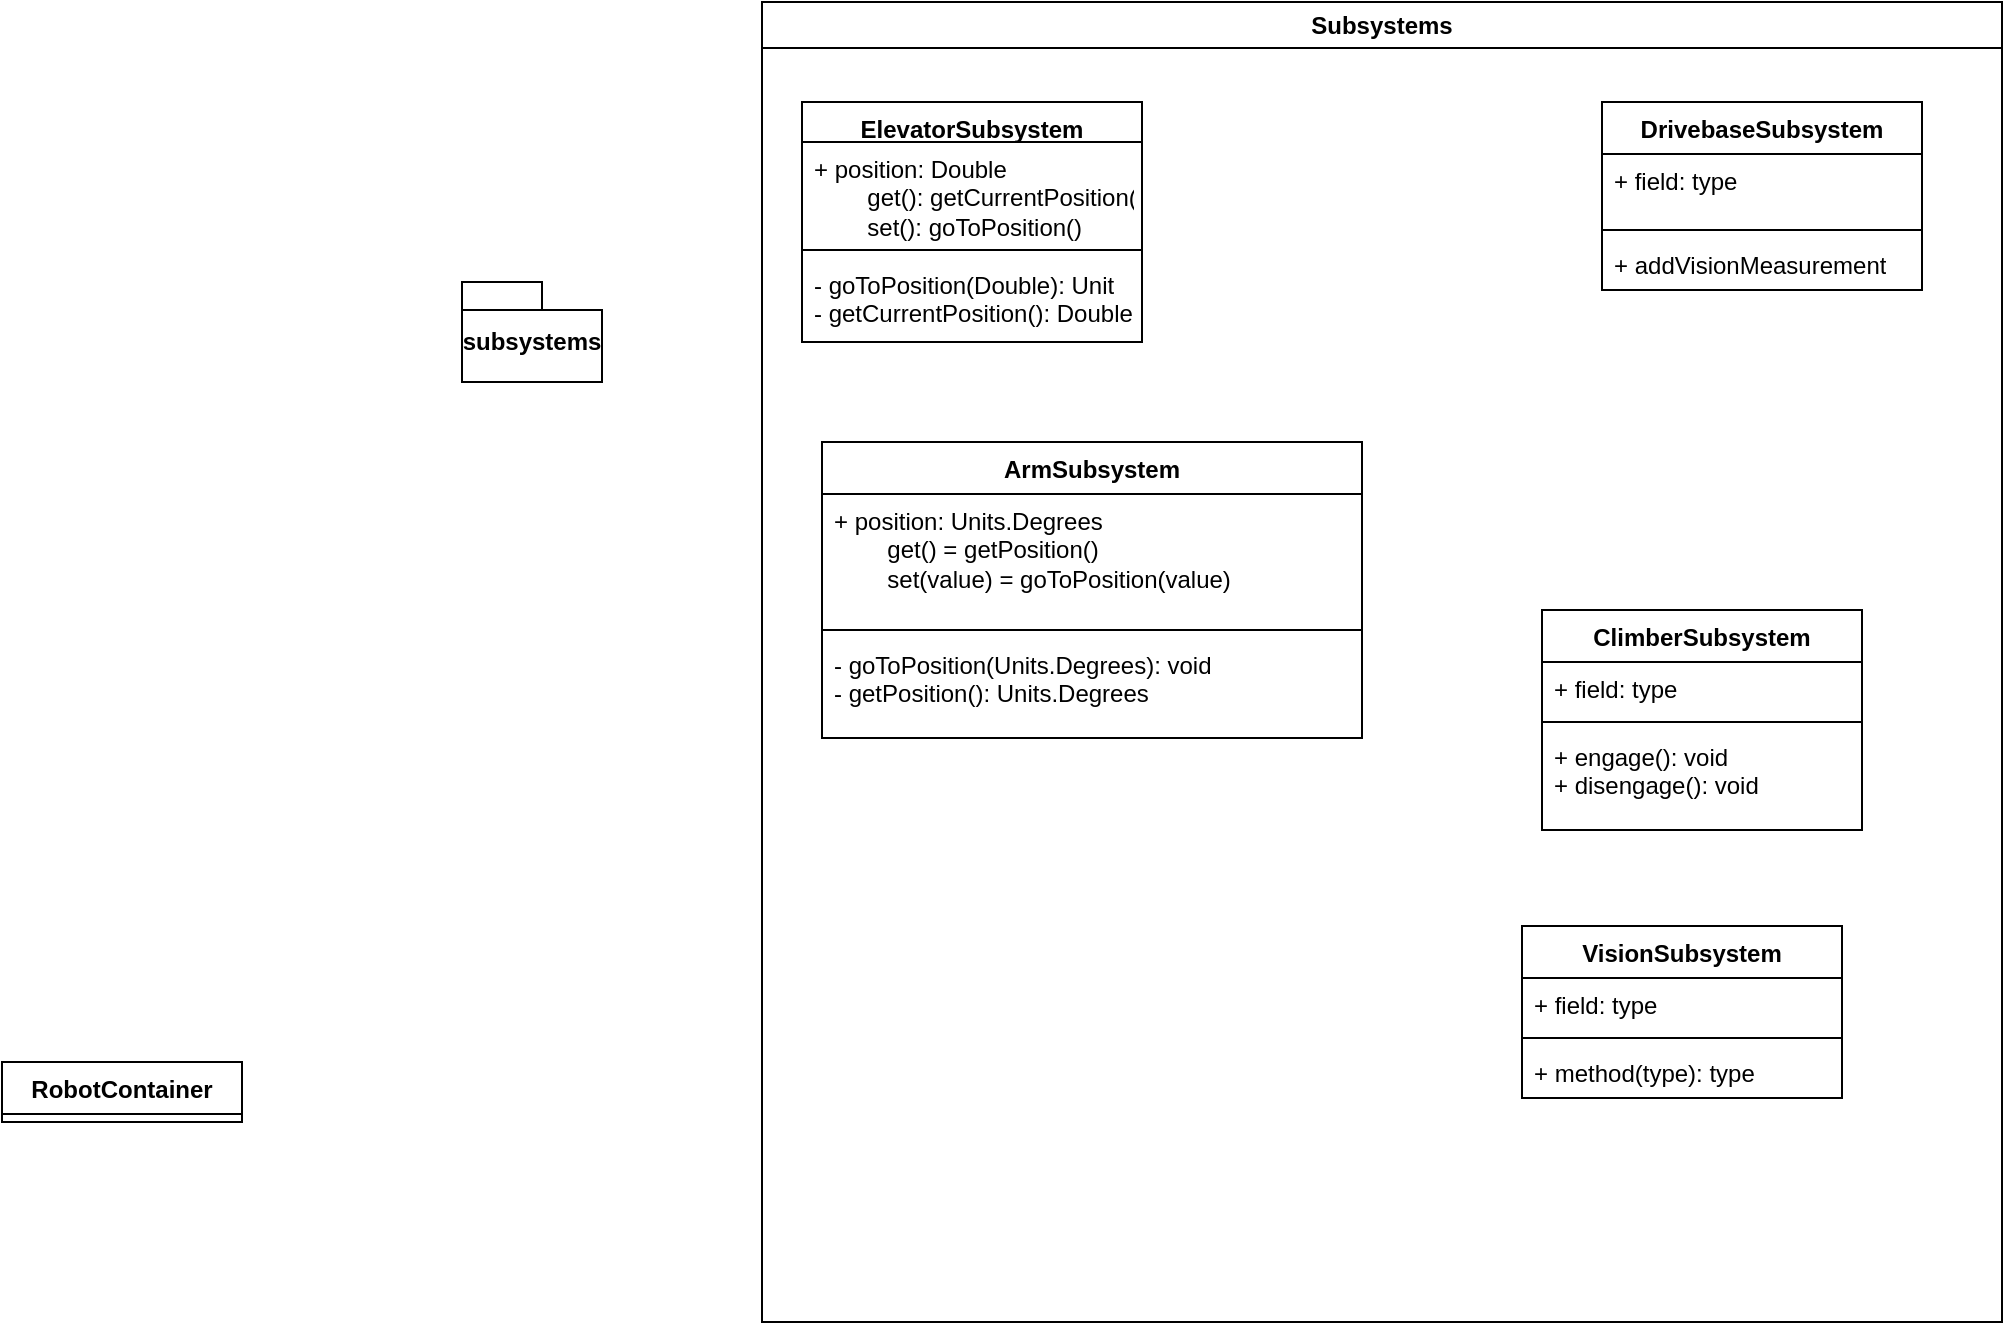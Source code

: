 <mxfile version="26.0.5">
  <diagram id="C5RBs43oDa-KdzZeNtuy" name="Page-1">
    <mxGraphModel dx="1362" dy="858" grid="1" gridSize="10" guides="1" tooltips="1" connect="1" arrows="1" fold="1" page="1" pageScale="1" pageWidth="827" pageHeight="1169" math="0" shadow="0">
      <root>
        <mxCell id="WIyWlLk6GJQsqaUBKTNV-0" />
        <mxCell id="WIyWlLk6GJQsqaUBKTNV-1" parent="WIyWlLk6GJQsqaUBKTNV-0" />
        <mxCell id="fgNusIh10R2qpGMmoOiT-0" value="&lt;div&gt;RobotContainer&lt;/div&gt;" style="swimlane;fontStyle=1;align=center;verticalAlign=top;childLayout=stackLayout;horizontal=1;startSize=26;horizontalStack=0;resizeParent=1;resizeParentMax=0;resizeLast=0;collapsible=1;marginBottom=0;whiteSpace=wrap;html=1;" vertex="1" collapsed="1" parent="WIyWlLk6GJQsqaUBKTNV-1">
          <mxGeometry x="10" y="610" width="120" height="30" as="geometry">
            <mxRectangle x="460" y="400" width="160" height="86" as="alternateBounds" />
          </mxGeometry>
        </mxCell>
        <mxCell id="fgNusIh10R2qpGMmoOiT-1" value="+ field: type" style="text;strokeColor=none;fillColor=none;align=left;verticalAlign=top;spacingLeft=4;spacingRight=4;overflow=hidden;rotatable=0;points=[[0,0.5],[1,0.5]];portConstraint=eastwest;whiteSpace=wrap;html=1;" vertex="1" parent="fgNusIh10R2qpGMmoOiT-0">
          <mxGeometry y="26" width="160" height="26" as="geometry" />
        </mxCell>
        <mxCell id="fgNusIh10R2qpGMmoOiT-2" value="" style="line;strokeWidth=1;fillColor=none;align=left;verticalAlign=middle;spacingTop=-1;spacingLeft=3;spacingRight=3;rotatable=0;labelPosition=right;points=[];portConstraint=eastwest;strokeColor=inherit;" vertex="1" parent="fgNusIh10R2qpGMmoOiT-0">
          <mxGeometry y="52" width="160" height="8" as="geometry" />
        </mxCell>
        <mxCell id="fgNusIh10R2qpGMmoOiT-3" value="+ method(type): type" style="text;strokeColor=none;fillColor=none;align=left;verticalAlign=top;spacingLeft=4;spacingRight=4;overflow=hidden;rotatable=0;points=[[0,0.5],[1,0.5]];portConstraint=eastwest;whiteSpace=wrap;html=1;" vertex="1" parent="fgNusIh10R2qpGMmoOiT-0">
          <mxGeometry y="60" width="160" height="26" as="geometry" />
        </mxCell>
        <mxCell id="fgNusIh10R2qpGMmoOiT-8" value="subsystems" style="shape=folder;fontStyle=1;spacingTop=10;tabWidth=40;tabHeight=14;tabPosition=left;html=1;whiteSpace=wrap;" vertex="1" parent="WIyWlLk6GJQsqaUBKTNV-1">
          <mxGeometry x="240" y="220" width="70" height="50" as="geometry" />
        </mxCell>
        <mxCell id="fgNusIh10R2qpGMmoOiT-29" value="Subsystems" style="swimlane;whiteSpace=wrap;html=1;" vertex="1" parent="WIyWlLk6GJQsqaUBKTNV-1">
          <mxGeometry x="390" y="80" width="620" height="660" as="geometry" />
        </mxCell>
        <mxCell id="fgNusIh10R2qpGMmoOiT-9" value="ElevatorSubsystem" style="swimlane;fontStyle=1;align=center;verticalAlign=top;childLayout=stackLayout;horizontal=1;startSize=20;horizontalStack=0;resizeParent=1;resizeParentMax=0;resizeLast=0;collapsible=1;marginBottom=0;whiteSpace=wrap;html=1;" vertex="1" parent="fgNusIh10R2qpGMmoOiT-29">
          <mxGeometry x="20" y="50" width="170" height="120" as="geometry">
            <mxRectangle x="20" y="50" width="140" height="30" as="alternateBounds" />
          </mxGeometry>
        </mxCell>
        <mxCell id="fgNusIh10R2qpGMmoOiT-10" value="&lt;div&gt;+ position: Double&lt;/div&gt;&lt;div&gt;&lt;span style=&quot;white-space: pre;&quot;&gt;&#x9;get(): getCurrentPosition()&lt;/span&gt;&lt;/div&gt;&lt;div&gt;&lt;span style=&quot;white-space: pre;&quot;&gt;&lt;span style=&quot;white-space: pre;&quot;&gt;&#x9;&lt;/span&gt;set(): goToPosition()&lt;br&gt;&lt;/span&gt;&lt;/div&gt;" style="text;strokeColor=none;fillColor=none;align=left;verticalAlign=top;spacingLeft=4;spacingRight=4;overflow=hidden;rotatable=0;points=[[0,0.5],[1,0.5]];portConstraint=eastwest;whiteSpace=wrap;html=1;" vertex="1" parent="fgNusIh10R2qpGMmoOiT-9">
          <mxGeometry y="20" width="170" height="50" as="geometry" />
        </mxCell>
        <mxCell id="fgNusIh10R2qpGMmoOiT-11" value="" style="line;strokeWidth=1;fillColor=none;align=left;verticalAlign=middle;spacingTop=-1;spacingLeft=3;spacingRight=3;rotatable=0;labelPosition=right;points=[];portConstraint=eastwest;strokeColor=inherit;" vertex="1" parent="fgNusIh10R2qpGMmoOiT-9">
          <mxGeometry y="70" width="170" height="8" as="geometry" />
        </mxCell>
        <mxCell id="fgNusIh10R2qpGMmoOiT-12" value="&lt;div&gt;- goToPosition(Double): Unit&lt;/div&gt;&lt;div&gt;- getCurrentPosition(): Double&lt;br&gt;&lt;/div&gt;" style="text;strokeColor=none;fillColor=none;align=left;verticalAlign=top;spacingLeft=4;spacingRight=4;overflow=hidden;rotatable=0;points=[[0,0.5],[1,0.5]];portConstraint=eastwest;whiteSpace=wrap;html=1;" vertex="1" parent="fgNusIh10R2qpGMmoOiT-9">
          <mxGeometry y="78" width="170" height="42" as="geometry" />
        </mxCell>
        <mxCell id="fgNusIh10R2qpGMmoOiT-13" value="DrivebaseSubsystem" style="swimlane;fontStyle=1;align=center;verticalAlign=top;childLayout=stackLayout;horizontal=1;startSize=26;horizontalStack=0;resizeParent=1;resizeParentMax=0;resizeLast=0;collapsible=1;marginBottom=0;whiteSpace=wrap;html=1;" vertex="1" parent="fgNusIh10R2qpGMmoOiT-29">
          <mxGeometry x="420" y="50" width="160" height="94" as="geometry" />
        </mxCell>
        <mxCell id="fgNusIh10R2qpGMmoOiT-14" value="+ field: type" style="text;strokeColor=none;fillColor=none;align=left;verticalAlign=top;spacingLeft=4;spacingRight=4;overflow=hidden;rotatable=0;points=[[0,0.5],[1,0.5]];portConstraint=eastwest;whiteSpace=wrap;html=1;" vertex="1" parent="fgNusIh10R2qpGMmoOiT-13">
          <mxGeometry y="26" width="160" height="34" as="geometry" />
        </mxCell>
        <mxCell id="fgNusIh10R2qpGMmoOiT-15" value="" style="line;strokeWidth=1;fillColor=none;align=left;verticalAlign=middle;spacingTop=-1;spacingLeft=3;spacingRight=3;rotatable=0;labelPosition=right;points=[];portConstraint=eastwest;strokeColor=inherit;" vertex="1" parent="fgNusIh10R2qpGMmoOiT-13">
          <mxGeometry y="60" width="160" height="8" as="geometry" />
        </mxCell>
        <mxCell id="fgNusIh10R2qpGMmoOiT-16" value="+ addVisionMeasurement" style="text;strokeColor=none;fillColor=none;align=left;verticalAlign=top;spacingLeft=4;spacingRight=4;overflow=hidden;rotatable=0;points=[[0,0.5],[1,0.5]];portConstraint=eastwest;whiteSpace=wrap;html=1;" vertex="1" parent="fgNusIh10R2qpGMmoOiT-13">
          <mxGeometry y="68" width="160" height="26" as="geometry" />
        </mxCell>
        <mxCell id="fgNusIh10R2qpGMmoOiT-17" value="ClimberSubsystem" style="swimlane;fontStyle=1;align=center;verticalAlign=top;childLayout=stackLayout;horizontal=1;startSize=26;horizontalStack=0;resizeParent=1;resizeParentMax=0;resizeLast=0;collapsible=1;marginBottom=0;whiteSpace=wrap;html=1;" vertex="1" parent="fgNusIh10R2qpGMmoOiT-29">
          <mxGeometry x="390" y="304" width="160" height="110" as="geometry">
            <mxRectangle x="270" y="390" width="140" height="30" as="alternateBounds" />
          </mxGeometry>
        </mxCell>
        <mxCell id="fgNusIh10R2qpGMmoOiT-18" value="+ field: type" style="text;strokeColor=none;fillColor=none;align=left;verticalAlign=top;spacingLeft=4;spacingRight=4;overflow=hidden;rotatable=0;points=[[0,0.5],[1,0.5]];portConstraint=eastwest;whiteSpace=wrap;html=1;" vertex="1" parent="fgNusIh10R2qpGMmoOiT-17">
          <mxGeometry y="26" width="160" height="26" as="geometry" />
        </mxCell>
        <mxCell id="fgNusIh10R2qpGMmoOiT-19" value="" style="line;strokeWidth=1;fillColor=none;align=left;verticalAlign=middle;spacingTop=-1;spacingLeft=3;spacingRight=3;rotatable=0;labelPosition=right;points=[];portConstraint=eastwest;strokeColor=inherit;" vertex="1" parent="fgNusIh10R2qpGMmoOiT-17">
          <mxGeometry y="52" width="160" height="8" as="geometry" />
        </mxCell>
        <mxCell id="fgNusIh10R2qpGMmoOiT-20" value="&lt;div&gt;+ engage(): void&lt;/div&gt;&lt;div&gt;+ disengage(): void&lt;br&gt;&lt;/div&gt;" style="text;strokeColor=none;fillColor=none;align=left;verticalAlign=top;spacingLeft=4;spacingRight=4;overflow=hidden;rotatable=0;points=[[0,0.5],[1,0.5]];portConstraint=eastwest;whiteSpace=wrap;html=1;" vertex="1" parent="fgNusIh10R2qpGMmoOiT-17">
          <mxGeometry y="60" width="160" height="50" as="geometry" />
        </mxCell>
        <mxCell id="fgNusIh10R2qpGMmoOiT-21" value="ArmSubsystem" style="swimlane;fontStyle=1;align=center;verticalAlign=top;childLayout=stackLayout;horizontal=1;startSize=26;horizontalStack=0;resizeParent=1;resizeParentMax=0;resizeLast=0;collapsible=1;marginBottom=0;whiteSpace=wrap;html=1;" vertex="1" parent="fgNusIh10R2qpGMmoOiT-29">
          <mxGeometry x="30" y="220" width="270" height="148" as="geometry" />
        </mxCell>
        <mxCell id="fgNusIh10R2qpGMmoOiT-22" value="&lt;div&gt;+ position: Units.Degrees&lt;/div&gt;&lt;div&gt;&lt;span style=&quot;white-space: pre;&quot;&gt;&#x9;&lt;/span&gt;get() = getPosition()&lt;/div&gt;&lt;div&gt;&lt;span style=&quot;white-space: pre;&quot;&gt;&#x9;&lt;/span&gt;set(value) = goToPosition(value)&lt;br&gt;&lt;/div&gt;" style="text;strokeColor=none;fillColor=none;align=left;verticalAlign=top;spacingLeft=4;spacingRight=4;overflow=hidden;rotatable=0;points=[[0,0.5],[1,0.5]];portConstraint=eastwest;whiteSpace=wrap;html=1;" vertex="1" parent="fgNusIh10R2qpGMmoOiT-21">
          <mxGeometry y="26" width="270" height="64" as="geometry" />
        </mxCell>
        <mxCell id="fgNusIh10R2qpGMmoOiT-23" value="" style="line;strokeWidth=1;fillColor=none;align=left;verticalAlign=middle;spacingTop=-1;spacingLeft=3;spacingRight=3;rotatable=0;labelPosition=right;points=[];portConstraint=eastwest;strokeColor=inherit;" vertex="1" parent="fgNusIh10R2qpGMmoOiT-21">
          <mxGeometry y="90" width="270" height="8" as="geometry" />
        </mxCell>
        <mxCell id="fgNusIh10R2qpGMmoOiT-24" value="&lt;div&gt;- goToPosition(Units.Degrees): void&lt;br&gt;&lt;/div&gt;- getPosition(): Units.Degrees" style="text;strokeColor=none;fillColor=none;align=left;verticalAlign=top;spacingLeft=4;spacingRight=4;overflow=hidden;rotatable=0;points=[[0,0.5],[1,0.5]];portConstraint=eastwest;whiteSpace=wrap;html=1;" vertex="1" parent="fgNusIh10R2qpGMmoOiT-21">
          <mxGeometry y="98" width="270" height="50" as="geometry" />
        </mxCell>
        <mxCell id="fgNusIh10R2qpGMmoOiT-25" value="VisionSubsystem" style="swimlane;fontStyle=1;align=center;verticalAlign=top;childLayout=stackLayout;horizontal=1;startSize=26;horizontalStack=0;resizeParent=1;resizeParentMax=0;resizeLast=0;collapsible=1;marginBottom=0;whiteSpace=wrap;html=1;" vertex="1" parent="fgNusIh10R2qpGMmoOiT-29">
          <mxGeometry x="380" y="462" width="160" height="86" as="geometry" />
        </mxCell>
        <mxCell id="fgNusIh10R2qpGMmoOiT-26" value="+ field: type" style="text;strokeColor=none;fillColor=none;align=left;verticalAlign=top;spacingLeft=4;spacingRight=4;overflow=hidden;rotatable=0;points=[[0,0.5],[1,0.5]];portConstraint=eastwest;whiteSpace=wrap;html=1;" vertex="1" parent="fgNusIh10R2qpGMmoOiT-25">
          <mxGeometry y="26" width="160" height="26" as="geometry" />
        </mxCell>
        <mxCell id="fgNusIh10R2qpGMmoOiT-27" value="" style="line;strokeWidth=1;fillColor=none;align=left;verticalAlign=middle;spacingTop=-1;spacingLeft=3;spacingRight=3;rotatable=0;labelPosition=right;points=[];portConstraint=eastwest;strokeColor=inherit;" vertex="1" parent="fgNusIh10R2qpGMmoOiT-25">
          <mxGeometry y="52" width="160" height="8" as="geometry" />
        </mxCell>
        <mxCell id="fgNusIh10R2qpGMmoOiT-28" value="+ method(type): type" style="text;strokeColor=none;fillColor=none;align=left;verticalAlign=top;spacingLeft=4;spacingRight=4;overflow=hidden;rotatable=0;points=[[0,0.5],[1,0.5]];portConstraint=eastwest;whiteSpace=wrap;html=1;" vertex="1" parent="fgNusIh10R2qpGMmoOiT-25">
          <mxGeometry y="60" width="160" height="26" as="geometry" />
        </mxCell>
      </root>
    </mxGraphModel>
  </diagram>
</mxfile>
